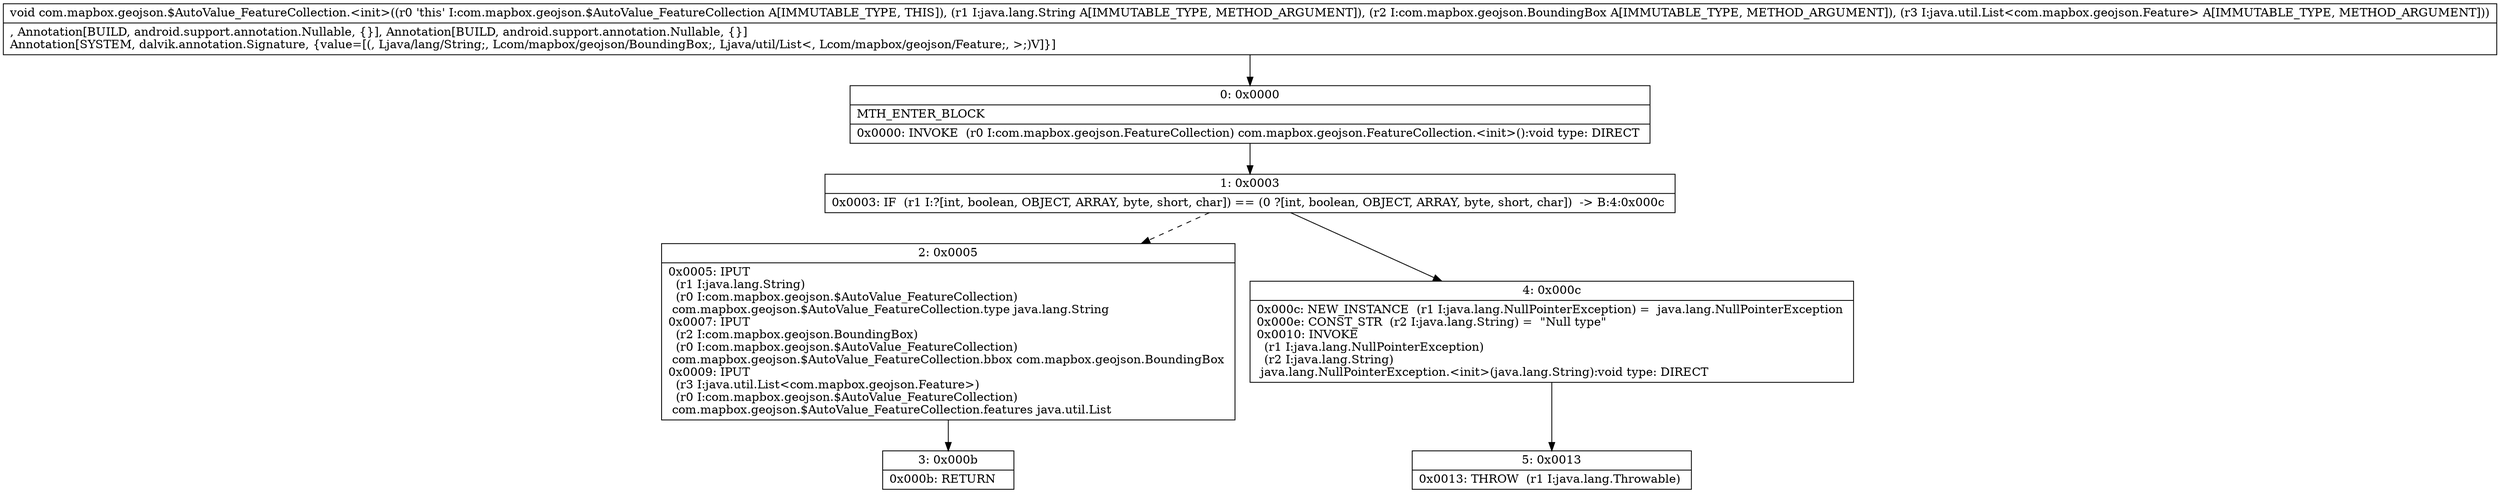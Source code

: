 digraph "CFG forcom.mapbox.geojson.$AutoValue_FeatureCollection.\<init\>(Ljava\/lang\/String;Lcom\/mapbox\/geojson\/BoundingBox;Ljava\/util\/List;)V" {
Node_0 [shape=record,label="{0\:\ 0x0000|MTH_ENTER_BLOCK\l|0x0000: INVOKE  (r0 I:com.mapbox.geojson.FeatureCollection) com.mapbox.geojson.FeatureCollection.\<init\>():void type: DIRECT \l}"];
Node_1 [shape=record,label="{1\:\ 0x0003|0x0003: IF  (r1 I:?[int, boolean, OBJECT, ARRAY, byte, short, char]) == (0 ?[int, boolean, OBJECT, ARRAY, byte, short, char])  \-\> B:4:0x000c \l}"];
Node_2 [shape=record,label="{2\:\ 0x0005|0x0005: IPUT  \l  (r1 I:java.lang.String)\l  (r0 I:com.mapbox.geojson.$AutoValue_FeatureCollection)\l com.mapbox.geojson.$AutoValue_FeatureCollection.type java.lang.String \l0x0007: IPUT  \l  (r2 I:com.mapbox.geojson.BoundingBox)\l  (r0 I:com.mapbox.geojson.$AutoValue_FeatureCollection)\l com.mapbox.geojson.$AutoValue_FeatureCollection.bbox com.mapbox.geojson.BoundingBox \l0x0009: IPUT  \l  (r3 I:java.util.List\<com.mapbox.geojson.Feature\>)\l  (r0 I:com.mapbox.geojson.$AutoValue_FeatureCollection)\l com.mapbox.geojson.$AutoValue_FeatureCollection.features java.util.List \l}"];
Node_3 [shape=record,label="{3\:\ 0x000b|0x000b: RETURN   \l}"];
Node_4 [shape=record,label="{4\:\ 0x000c|0x000c: NEW_INSTANCE  (r1 I:java.lang.NullPointerException) =  java.lang.NullPointerException \l0x000e: CONST_STR  (r2 I:java.lang.String) =  \"Null type\" \l0x0010: INVOKE  \l  (r1 I:java.lang.NullPointerException)\l  (r2 I:java.lang.String)\l java.lang.NullPointerException.\<init\>(java.lang.String):void type: DIRECT \l}"];
Node_5 [shape=record,label="{5\:\ 0x0013|0x0013: THROW  (r1 I:java.lang.Throwable) \l}"];
MethodNode[shape=record,label="{void com.mapbox.geojson.$AutoValue_FeatureCollection.\<init\>((r0 'this' I:com.mapbox.geojson.$AutoValue_FeatureCollection A[IMMUTABLE_TYPE, THIS]), (r1 I:java.lang.String A[IMMUTABLE_TYPE, METHOD_ARGUMENT]), (r2 I:com.mapbox.geojson.BoundingBox A[IMMUTABLE_TYPE, METHOD_ARGUMENT]), (r3 I:java.util.List\<com.mapbox.geojson.Feature\> A[IMMUTABLE_TYPE, METHOD_ARGUMENT]))  | , Annotation[BUILD, android.support.annotation.Nullable, \{\}], Annotation[BUILD, android.support.annotation.Nullable, \{\}]\lAnnotation[SYSTEM, dalvik.annotation.Signature, \{value=[(, Ljava\/lang\/String;, Lcom\/mapbox\/geojson\/BoundingBox;, Ljava\/util\/List\<, Lcom\/mapbox\/geojson\/Feature;, \>;)V]\}]\l}"];
MethodNode -> Node_0;
Node_0 -> Node_1;
Node_1 -> Node_2[style=dashed];
Node_1 -> Node_4;
Node_2 -> Node_3;
Node_4 -> Node_5;
}

